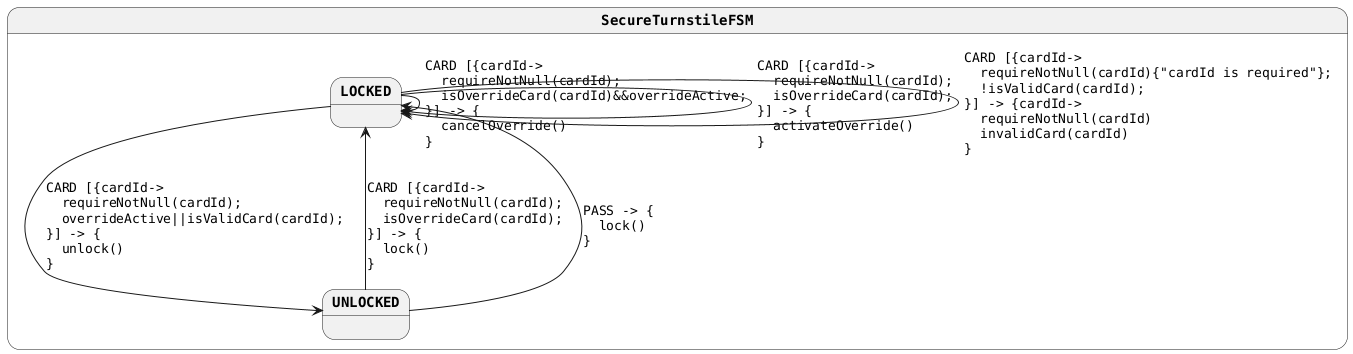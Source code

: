 @startuml
skinparam monochrome true
skinparam StateFontName Helvetica
skinparam defaultFontName Monospaced
skinparam defaultFontStyle Bold
skinparam state {
    FontColor Black
    FontStyle Bold
}
state SecureTurnstileFSM {
LOCKED --> LOCKED : CARD [{cardId->\l  requireNotNull(cardId);\l  isOverrideCard(cardId)&&overrideActive;\l}] -> {\l  cancelOverride()\l}
LOCKED --> LOCKED : CARD [{cardId->\l  requireNotNull(cardId);\l  isOverrideCard(cardId);\l}] -> {\l  activateOverride()\l}
LOCKED --> UNLOCKED : CARD [{cardId->\l  requireNotNull(cardId);\l  overrideActive||isValidCard(cardId);\l}] -> {\l  unlock()\l}
LOCKED --> LOCKED : CARD [{cardId->\l  requireNotNull(cardId){"cardId is required"};\l  !isValidCard(cardId);\l}] -> {cardId->\l  requireNotNull(cardId)\l  invalidCard(cardId)\l}
UNLOCKED --> LOCKED : CARD [{cardId->\l  requireNotNull(cardId);\l  isOverrideCard(cardId);\l}] -> {\l  lock()\l}
UNLOCKED --> LOCKED : PASS -> {\l  lock()\l}
}
@enduml

